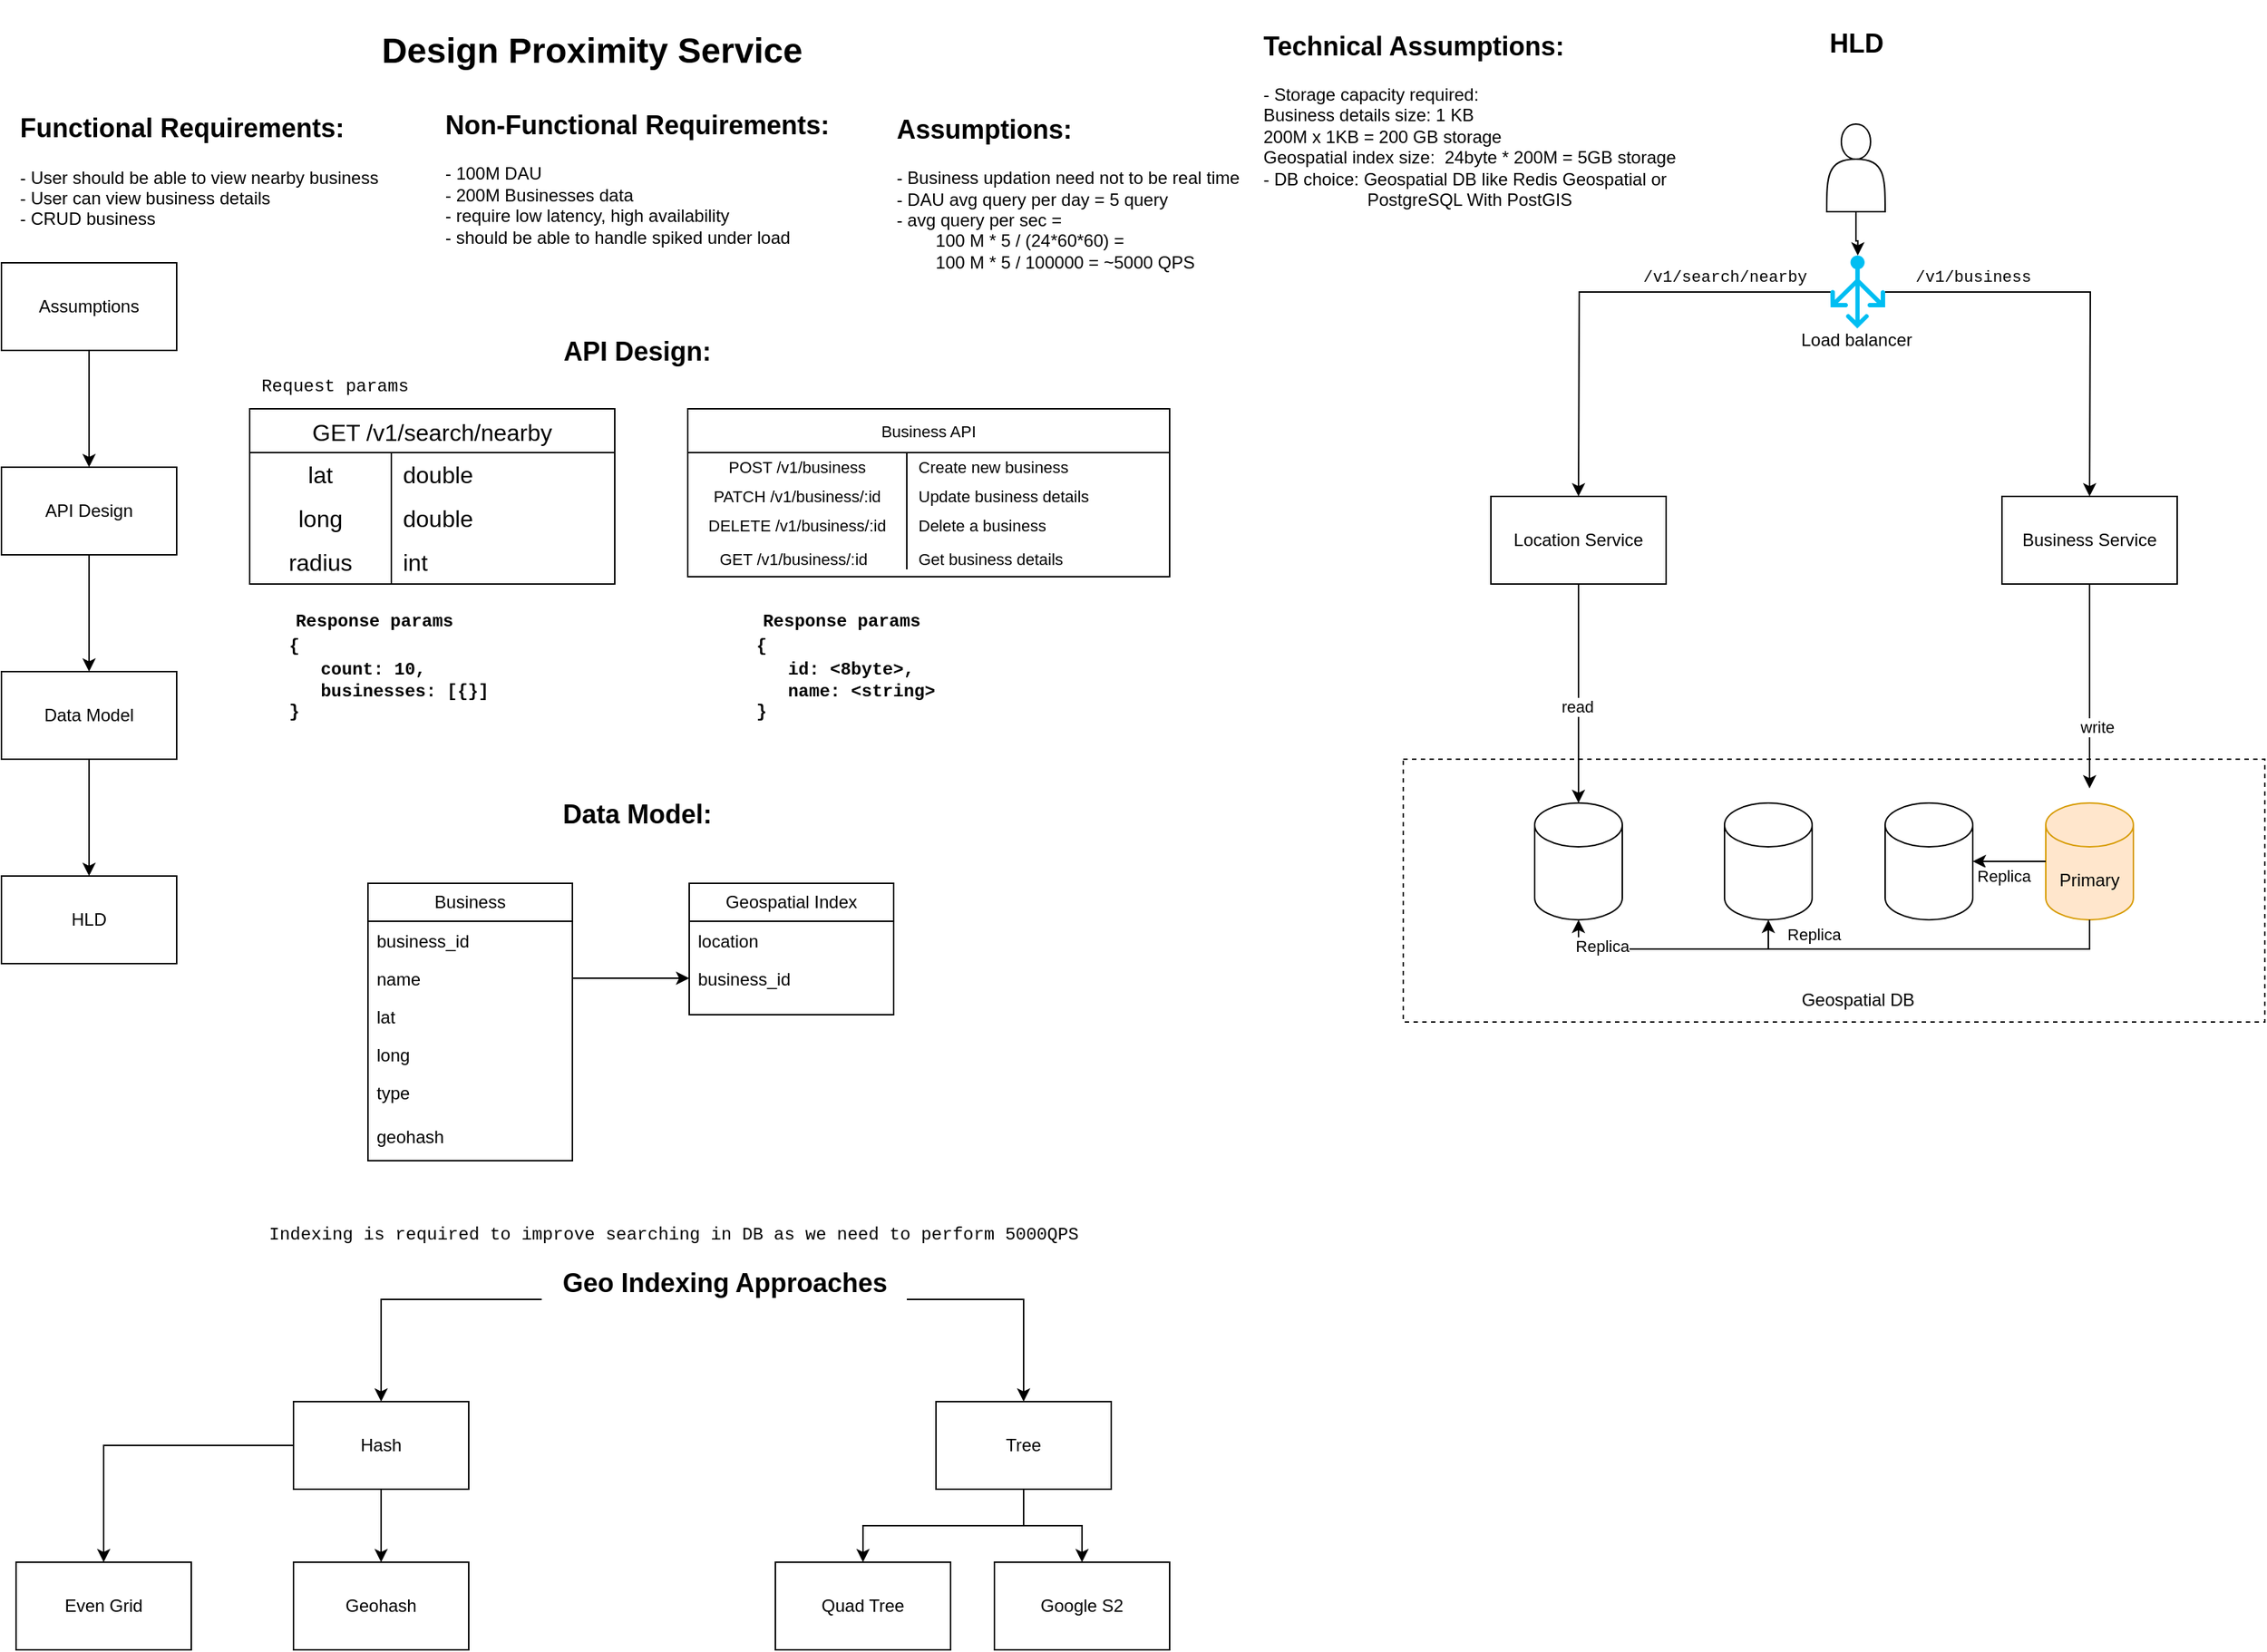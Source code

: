 <mxfile version="23.1.5" type="github">
  <diagram name="Page-1" id="MbEVAt4NnHHUbrUbkBMt">
    <mxGraphModel dx="1060" dy="582" grid="1" gridSize="10" guides="1" tooltips="1" connect="1" arrows="1" fold="1" page="1" pageScale="1" pageWidth="827" pageHeight="1169" math="0" shadow="0">
      <root>
        <mxCell id="0" />
        <mxCell id="1" parent="0" />
        <mxCell id="XMpGwNp4SiRAKkERTzAP-129" value="" style="rounded=0;whiteSpace=wrap;html=1;dashed=1;fillColor=none;" vertex="1" parent="1">
          <mxGeometry x="970" y="540" width="590" height="180" as="geometry" />
        </mxCell>
        <mxCell id="XMpGwNp4SiRAKkERTzAP-1" value="&lt;h1&gt;Design Proximity Service&lt;/h1&gt;" style="text;html=1;align=center;verticalAlign=middle;resizable=0;points=[];autosize=1;strokeColor=none;fillColor=none;" vertex="1" parent="1">
          <mxGeometry x="259" y="20" width="310" height="70" as="geometry" />
        </mxCell>
        <mxCell id="XMpGwNp4SiRAKkERTzAP-2" value="&lt;h2 style=&quot;text-align: left;&quot;&gt;&lt;span style=&quot;background-color: initial;&quot;&gt;Functional Requirements:&lt;/span&gt;&lt;/h2&gt;&lt;div style=&quot;text-align: left;&quot;&gt;&lt;span style=&quot;background-color: initial;&quot;&gt;- User should be able to view nearby business&lt;/span&gt;&lt;/div&gt;&lt;div style=&quot;text-align: left;&quot;&gt;&lt;span style=&quot;background-color: initial;&quot;&gt;- User can view business details&lt;/span&gt;&lt;/div&gt;&lt;div style=&quot;text-align: left;&quot;&gt;&lt;span style=&quot;background-color: initial;&quot;&gt;- CRUD business&lt;/span&gt;&lt;/div&gt;" style="text;html=1;align=center;verticalAlign=middle;resizable=0;points=[];autosize=1;strokeColor=none;fillColor=none;" vertex="1" parent="1">
          <mxGeometry x="10" y="75" width="270" height="110" as="geometry" />
        </mxCell>
        <mxCell id="XMpGwNp4SiRAKkERTzAP-3" value="&lt;h2 style=&quot;text-align: left;&quot;&gt;&lt;span style=&quot;background-color: initial;&quot;&gt;Non-Functional Requirements:&lt;/span&gt;&lt;/h2&gt;&lt;div style=&quot;text-align: left;&quot;&gt;&lt;span style=&quot;background-color: initial;&quot;&gt;- 100M DAU&lt;/span&gt;&lt;/div&gt;&lt;div style=&quot;text-align: left;&quot;&gt;&lt;span style=&quot;background-color: initial;&quot;&gt;- 200M Businesses data&lt;/span&gt;&lt;/div&gt;&lt;div style=&quot;text-align: left;&quot;&gt;&lt;span style=&quot;background-color: initial;&quot;&gt;- require low latency, high availability&lt;/span&gt;&lt;/div&gt;&lt;div style=&quot;text-align: left;&quot;&gt;&lt;span style=&quot;background-color: initial;&quot;&gt;- should be able to handle spiked under load&lt;/span&gt;&lt;/div&gt;" style="text;html=1;align=center;verticalAlign=middle;resizable=0;points=[];autosize=1;strokeColor=none;fillColor=none;" vertex="1" parent="1">
          <mxGeometry x="300" y="75" width="290" height="120" as="geometry" />
        </mxCell>
        <mxCell id="XMpGwNp4SiRAKkERTzAP-4" value="&lt;h2 style=&quot;text-align: left;&quot;&gt;&lt;span style=&quot;background-color: initial;&quot;&gt;Assumptions:&lt;/span&gt;&lt;/h2&gt;&lt;div style=&quot;text-align: left;&quot;&gt;&lt;span style=&quot;background-color: initial;&quot;&gt;- Business updation need not to be real time&lt;/span&gt;&lt;/div&gt;&lt;div style=&quot;text-align: left;&quot;&gt;&lt;span style=&quot;background-color: initial;&quot;&gt;- DAU avg query per day = 5 query&lt;/span&gt;&lt;/div&gt;&lt;div style=&quot;text-align: left;&quot;&gt;&lt;span style=&quot;background-color: initial;&quot;&gt;- avg query per sec =&amp;nbsp;&lt;/span&gt;&lt;/div&gt;&lt;div style=&quot;text-align: left;&quot;&gt;&lt;span style=&quot;background-color: initial;&quot;&gt;&lt;span style=&quot;white-space: pre;&quot;&gt;&#x9;&lt;/span&gt;100 M * 5 / (24*60*60) =&lt;br&gt;&lt;span style=&quot;white-space: pre;&quot;&gt;&#x9;&lt;/span&gt;100 M * 5 / 100000 = ~5000 QPS&lt;br&gt;&lt;/span&gt;&lt;/div&gt;" style="text;html=1;align=center;verticalAlign=middle;resizable=0;points=[];autosize=1;strokeColor=none;fillColor=none;" vertex="1" parent="1">
          <mxGeometry x="610" y="75" width="260" height="140" as="geometry" />
        </mxCell>
        <mxCell id="XMpGwNp4SiRAKkERTzAP-6" value="&lt;h2 style=&quot;text-align: left;&quot;&gt;Data Model:&lt;/h2&gt;&lt;div&gt;&lt;br&gt;&lt;/div&gt;" style="text;html=1;align=center;verticalAlign=middle;resizable=0;points=[];autosize=1;strokeColor=none;fillColor=none;" vertex="1" parent="1">
          <mxGeometry x="380" y="545" width="130" height="80" as="geometry" />
        </mxCell>
        <mxCell id="XMpGwNp4SiRAKkERTzAP-36" style="edgeStyle=orthogonalEdgeStyle;rounded=0;orthogonalLoop=1;jettySize=auto;html=1;" edge="1" parent="1" source="XMpGwNp4SiRAKkERTzAP-25">
          <mxGeometry relative="1" as="geometry">
            <mxPoint x="481" y="690" as="targetPoint" />
          </mxGeometry>
        </mxCell>
        <mxCell id="XMpGwNp4SiRAKkERTzAP-35" value="" style="group" vertex="1" connectable="0" parent="1">
          <mxGeometry x="481" y="625" width="140" height="110" as="geometry" />
        </mxCell>
        <mxCell id="XMpGwNp4SiRAKkERTzAP-29" value="Geospatial Index" style="swimlane;fontStyle=0;childLayout=stackLayout;horizontal=1;startSize=26;fillColor=none;horizontalStack=0;resizeParent=1;resizeParentMax=0;resizeLast=0;collapsible=1;marginBottom=0;whiteSpace=wrap;html=1;container=1;movable=1;resizable=1;rotatable=1;deletable=1;editable=1;locked=0;connectable=1;" vertex="1" parent="XMpGwNp4SiRAKkERTzAP-35">
          <mxGeometry width="140" height="90" as="geometry" />
        </mxCell>
        <mxCell id="XMpGwNp4SiRAKkERTzAP-32" value="business_id" style="text;strokeColor=none;fillColor=none;align=left;verticalAlign=top;spacingLeft=4;spacingRight=4;overflow=hidden;rotatable=0;points=[[0,0.5],[1,0.5]];portConstraint=eastwest;whiteSpace=wrap;html=1;" vertex="1" parent="XMpGwNp4SiRAKkERTzAP-35">
          <mxGeometry y="52" width="140" height="26" as="geometry" />
        </mxCell>
        <mxCell id="XMpGwNp4SiRAKkERTzAP-31" value="location" style="text;strokeColor=none;fillColor=none;align=left;verticalAlign=top;spacingLeft=4;spacingRight=4;overflow=hidden;rotatable=0;points=[[0,0.5],[1,0.5]];portConstraint=eastwest;whiteSpace=wrap;html=1;" vertex="1" parent="XMpGwNp4SiRAKkERTzAP-35">
          <mxGeometry y="26" width="140" height="26" as="geometry" />
        </mxCell>
        <mxCell id="XMpGwNp4SiRAKkERTzAP-37" value="" style="group;movable=1;resizable=1;rotatable=1;deletable=1;editable=1;locked=0;connectable=1;" vertex="1" connectable="0" parent="1">
          <mxGeometry x="261" y="625" width="140" height="190" as="geometry" />
        </mxCell>
        <mxCell id="XMpGwNp4SiRAKkERTzAP-23" value="Business" style="swimlane;fontStyle=0;childLayout=stackLayout;horizontal=1;startSize=26;fillColor=none;horizontalStack=0;resizeParent=1;resizeParentMax=0;resizeLast=0;collapsible=1;marginBottom=0;whiteSpace=wrap;html=1;container=0;movable=0;resizable=0;rotatable=0;deletable=0;editable=0;locked=1;connectable=0;" vertex="1" parent="XMpGwNp4SiRAKkERTzAP-37">
          <mxGeometry width="140" height="190" as="geometry" />
        </mxCell>
        <mxCell id="XMpGwNp4SiRAKkERTzAP-24" value="business_id" style="text;strokeColor=none;fillColor=none;align=left;verticalAlign=top;spacingLeft=4;spacingRight=4;overflow=hidden;rotatable=1;points=[[0,0.5],[1,0.5]];portConstraint=eastwest;whiteSpace=wrap;html=1;movable=1;resizable=1;deletable=1;editable=1;locked=0;connectable=1;" vertex="1" parent="XMpGwNp4SiRAKkERTzAP-37">
          <mxGeometry y="26" width="140" height="26" as="geometry" />
        </mxCell>
        <mxCell id="XMpGwNp4SiRAKkERTzAP-25" value="name" style="text;strokeColor=none;fillColor=none;align=left;verticalAlign=top;spacingLeft=4;spacingRight=4;overflow=hidden;rotatable=0;points=[[0,0.5],[1,0.5]];portConstraint=eastwest;whiteSpace=wrap;html=1;movable=0;resizable=0;deletable=0;editable=0;locked=1;connectable=0;" vertex="1" parent="XMpGwNp4SiRAKkERTzAP-37">
          <mxGeometry y="52" width="140" height="26" as="geometry" />
        </mxCell>
        <mxCell id="XMpGwNp4SiRAKkERTzAP-26" value="lat" style="text;strokeColor=none;fillColor=none;align=left;verticalAlign=top;spacingLeft=4;spacingRight=4;overflow=hidden;rotatable=0;points=[[0,0.5],[1,0.5]];portConstraint=eastwest;whiteSpace=wrap;html=1;movable=0;resizable=0;deletable=0;editable=0;locked=1;connectable=0;" vertex="1" parent="XMpGwNp4SiRAKkERTzAP-37">
          <mxGeometry y="78" width="140" height="26" as="geometry" />
        </mxCell>
        <mxCell id="XMpGwNp4SiRAKkERTzAP-27" value="long" style="text;strokeColor=none;fillColor=none;align=left;verticalAlign=top;spacingLeft=4;spacingRight=4;overflow=hidden;rotatable=0;points=[[0,0.5],[1,0.5]];portConstraint=eastwest;whiteSpace=wrap;html=1;movable=0;resizable=0;deletable=0;editable=0;locked=1;connectable=0;" vertex="1" parent="XMpGwNp4SiRAKkERTzAP-37">
          <mxGeometry y="104" width="140" height="26" as="geometry" />
        </mxCell>
        <mxCell id="XMpGwNp4SiRAKkERTzAP-28" value="type" style="text;strokeColor=none;fillColor=none;align=left;verticalAlign=top;spacingLeft=4;spacingRight=4;overflow=hidden;rotatable=0;points=[[0,0.5],[1,0.5]];portConstraint=eastwest;whiteSpace=wrap;html=1;movable=0;resizable=0;deletable=0;editable=0;locked=1;connectable=0;" vertex="1" parent="XMpGwNp4SiRAKkERTzAP-37">
          <mxGeometry y="130" width="140" height="26" as="geometry" />
        </mxCell>
        <mxCell id="XMpGwNp4SiRAKkERTzAP-34" value="geohash" style="text;strokeColor=none;fillColor=none;align=left;verticalAlign=top;spacingLeft=4;spacingRight=4;overflow=hidden;rotatable=0;points=[[0,0.5],[1,0.5]];portConstraint=eastwest;whiteSpace=wrap;html=1;movable=0;resizable=0;deletable=0;editable=0;locked=1;connectable=0;" vertex="1" parent="XMpGwNp4SiRAKkERTzAP-37">
          <mxGeometry y="160" width="140" height="26" as="geometry" />
        </mxCell>
        <mxCell id="XMpGwNp4SiRAKkERTzAP-40" value="&lt;h2 style=&quot;text-align: left;&quot;&gt;&lt;span style=&quot;background-color: initial;&quot;&gt;Technical Assumptions:&lt;/span&gt;&lt;/h2&gt;&lt;div style=&quot;text-align: left;&quot;&gt;&lt;span style=&quot;background-color: initial;&quot;&gt;- Storage capacity required:&amp;nbsp;&lt;br&gt;Business details size: 1 KB&lt;/span&gt;&lt;/div&gt;&lt;div style=&quot;text-align: left;&quot;&gt;&lt;span style=&quot;background-color: initial;&quot;&gt;200M x 1KB = 200 GB storage&lt;br&gt;Geospatial index size:&amp;nbsp; 24byte * 200M = 5GB storage&lt;br&gt;- DB choice: Geospatial DB like Redis Geospatial or&amp;nbsp;&lt;/span&gt;&lt;/div&gt;PostgreSQL With PostGIS" style="text;html=1;align=center;verticalAlign=middle;resizable=1;points=[];autosize=1;strokeColor=none;fillColor=none;movable=1;rotatable=1;deletable=1;editable=1;locked=0;connectable=1;" vertex="1" parent="1">
          <mxGeometry x="860" y="20" width="310" height="150" as="geometry" />
        </mxCell>
        <mxCell id="XMpGwNp4SiRAKkERTzAP-41" value="&lt;h2 style=&quot;text-align: left;&quot;&gt;&lt;span style=&quot;background-color: initial;&quot;&gt;API Design:&lt;/span&gt;&lt;/h2&gt;&lt;div style=&quot;text-align: left;&quot;&gt;&lt;br&gt;&lt;/div&gt;" style="text;html=1;align=center;verticalAlign=middle;resizable=0;points=[];autosize=1;strokeColor=none;fillColor=none;" vertex="1" parent="1">
          <mxGeometry x="385" y="228" width="120" height="80" as="geometry" />
        </mxCell>
        <mxCell id="XMpGwNp4SiRAKkERTzAP-55" value="GET /v1/search/nearby" style="shape=table;startSize=30;container=1;collapsible=0;childLayout=tableLayout;fixedRows=1;rowLines=0;fontStyle=0;strokeColor=default;fontSize=16;" vertex="1" parent="1">
          <mxGeometry x="180" y="300" width="250" height="120" as="geometry" />
        </mxCell>
        <mxCell id="XMpGwNp4SiRAKkERTzAP-56" value="" style="shape=tableRow;horizontal=0;startSize=0;swimlaneHead=0;swimlaneBody=0;top=0;left=0;bottom=0;right=0;collapsible=0;dropTarget=0;fillColor=none;points=[[0,0.5],[1,0.5]];portConstraint=eastwest;strokeColor=inherit;fontSize=16;" vertex="1" parent="XMpGwNp4SiRAKkERTzAP-55">
          <mxGeometry y="30" width="250" height="30" as="geometry" />
        </mxCell>
        <mxCell id="XMpGwNp4SiRAKkERTzAP-57" value="lat" style="shape=partialRectangle;html=1;whiteSpace=wrap;connectable=0;fillColor=none;top=0;left=0;bottom=0;right=0;overflow=hidden;pointerEvents=1;strokeColor=inherit;fontSize=16;" vertex="1" parent="XMpGwNp4SiRAKkERTzAP-56">
          <mxGeometry width="97" height="30" as="geometry">
            <mxRectangle width="97" height="30" as="alternateBounds" />
          </mxGeometry>
        </mxCell>
        <mxCell id="XMpGwNp4SiRAKkERTzAP-58" value="double" style="shape=partialRectangle;html=1;whiteSpace=wrap;connectable=0;fillColor=none;top=0;left=0;bottom=0;right=0;align=left;spacingLeft=6;overflow=hidden;strokeColor=inherit;fontSize=16;" vertex="1" parent="XMpGwNp4SiRAKkERTzAP-56">
          <mxGeometry x="97" width="153" height="30" as="geometry">
            <mxRectangle width="153" height="30" as="alternateBounds" />
          </mxGeometry>
        </mxCell>
        <mxCell id="XMpGwNp4SiRAKkERTzAP-59" value="" style="shape=tableRow;horizontal=0;startSize=0;swimlaneHead=0;swimlaneBody=0;top=0;left=0;bottom=0;right=0;collapsible=0;dropTarget=0;fillColor=none;points=[[0,0.5],[1,0.5]];portConstraint=eastwest;strokeColor=inherit;fontSize=16;" vertex="1" parent="XMpGwNp4SiRAKkERTzAP-55">
          <mxGeometry y="60" width="250" height="30" as="geometry" />
        </mxCell>
        <mxCell id="XMpGwNp4SiRAKkERTzAP-60" value="long" style="shape=partialRectangle;html=1;whiteSpace=wrap;connectable=0;fillColor=none;top=0;left=0;bottom=0;right=0;overflow=hidden;strokeColor=inherit;fontSize=16;" vertex="1" parent="XMpGwNp4SiRAKkERTzAP-59">
          <mxGeometry width="97" height="30" as="geometry">
            <mxRectangle width="97" height="30" as="alternateBounds" />
          </mxGeometry>
        </mxCell>
        <mxCell id="XMpGwNp4SiRAKkERTzAP-61" value="double" style="shape=partialRectangle;html=1;whiteSpace=wrap;connectable=0;fillColor=none;top=0;left=0;bottom=0;right=0;align=left;spacingLeft=6;overflow=hidden;strokeColor=inherit;fontSize=16;" vertex="1" parent="XMpGwNp4SiRAKkERTzAP-59">
          <mxGeometry x="97" width="153" height="30" as="geometry">
            <mxRectangle width="153" height="30" as="alternateBounds" />
          </mxGeometry>
        </mxCell>
        <mxCell id="XMpGwNp4SiRAKkERTzAP-62" value="" style="shape=tableRow;horizontal=0;startSize=0;swimlaneHead=0;swimlaneBody=0;top=0;left=0;bottom=0;right=0;collapsible=0;dropTarget=0;fillColor=none;points=[[0,0.5],[1,0.5]];portConstraint=eastwest;strokeColor=inherit;fontSize=16;" vertex="1" parent="XMpGwNp4SiRAKkERTzAP-55">
          <mxGeometry y="90" width="250" height="30" as="geometry" />
        </mxCell>
        <mxCell id="XMpGwNp4SiRAKkERTzAP-63" value="radius" style="shape=partialRectangle;html=1;whiteSpace=wrap;connectable=0;fillColor=none;top=0;left=0;bottom=0;right=0;overflow=hidden;strokeColor=inherit;fontSize=16;" vertex="1" parent="XMpGwNp4SiRAKkERTzAP-62">
          <mxGeometry width="97" height="30" as="geometry">
            <mxRectangle width="97" height="30" as="alternateBounds" />
          </mxGeometry>
        </mxCell>
        <mxCell id="XMpGwNp4SiRAKkERTzAP-64" value="int" style="shape=partialRectangle;html=1;whiteSpace=wrap;connectable=0;fillColor=none;top=0;left=0;bottom=0;right=0;align=left;spacingLeft=6;overflow=hidden;strokeColor=inherit;fontSize=16;" vertex="1" parent="XMpGwNp4SiRAKkERTzAP-62">
          <mxGeometry x="97" width="153" height="30" as="geometry">
            <mxRectangle width="153" height="30" as="alternateBounds" />
          </mxGeometry>
        </mxCell>
        <mxCell id="XMpGwNp4SiRAKkERTzAP-85" value="&lt;div style=&quot;&quot;&gt;&lt;span style=&quot;font-family: &amp;quot;Courier New&amp;quot;; background-color: initial;&quot;&gt;&lt;b&gt;{&amp;nbsp;&lt;/b&gt;&lt;/span&gt;&lt;/div&gt;&lt;div style=&quot;&quot;&gt;&lt;span style=&quot;font-family: &amp;quot;Courier New&amp;quot;; background-color: initial;&quot;&gt;&lt;b&gt;&amp;nbsp; &amp;nbsp;count: 10,&lt;/b&gt;&lt;/span&gt;&lt;/div&gt;&lt;div style=&quot;&quot;&gt;&lt;span style=&quot;background-color: initial; font-family: &amp;quot;Courier New&amp;quot;;&quot;&gt;&lt;b&gt;&amp;nbsp; &amp;nbsp;businesses: [{}]&lt;/b&gt;&lt;/span&gt;&lt;/div&gt;&lt;font face=&quot;Courier New&quot;&gt;&lt;div style=&quot;&quot;&gt;&lt;span style=&quot;background-color: initial;&quot;&gt;&lt;b&gt;}&lt;/b&gt;&lt;/span&gt;&lt;/div&gt;&lt;/font&gt;" style="text;html=1;align=left;verticalAlign=middle;resizable=0;points=[];autosize=1;strokeColor=none;fillColor=none;" vertex="1" parent="1">
          <mxGeometry x="205" y="450" width="160" height="70" as="geometry" />
        </mxCell>
        <mxCell id="XMpGwNp4SiRAKkERTzAP-86" value="Request params" style="text;html=1;align=center;verticalAlign=middle;resizable=0;points=[];autosize=1;strokeColor=none;fillColor=none;fontFamily=Courier New;" vertex="1" parent="1">
          <mxGeometry x="178" y="270" width="120" height="30" as="geometry" />
        </mxCell>
        <mxCell id="XMpGwNp4SiRAKkERTzAP-87" value="&lt;font face=&quot;Courier New&quot;&gt;&lt;b&gt;Response params&lt;/b&gt;&lt;/font&gt;" style="text;html=1;align=center;verticalAlign=middle;resizable=0;points=[];autosize=1;strokeColor=none;fillColor=none;" vertex="1" parent="1">
          <mxGeometry x="200" y="430" width="130" height="30" as="geometry" />
        </mxCell>
        <mxCell id="XMpGwNp4SiRAKkERTzAP-88" value="&lt;div style=&quot;&quot;&gt;&lt;span style=&quot;font-family: &amp;quot;Courier New&amp;quot;; background-color: initial;&quot;&gt;&lt;b&gt;{&amp;nbsp;&lt;/b&gt;&lt;/span&gt;&lt;/div&gt;&lt;div style=&quot;&quot;&gt;&lt;span style=&quot;font-family: &amp;quot;Courier New&amp;quot;; background-color: initial;&quot;&gt;&lt;b&gt;&amp;nbsp; &amp;nbsp;id: &amp;lt;8byte&amp;gt;,&lt;br&gt;&amp;nbsp; &amp;nbsp;name: &amp;lt;string&amp;gt;&lt;/b&gt;&lt;/span&gt;&lt;/div&gt;&lt;font face=&quot;Courier New&quot;&gt;&lt;div style=&quot;&quot;&gt;&lt;span style=&quot;background-color: initial;&quot;&gt;&lt;b&gt;}&lt;/b&gt;&lt;/span&gt;&lt;/div&gt;&lt;/font&gt;" style="text;html=1;align=left;verticalAlign=middle;resizable=0;points=[];autosize=1;strokeColor=none;fillColor=none;" vertex="1" parent="1">
          <mxGeometry x="525" y="450" width="150" height="70" as="geometry" />
        </mxCell>
        <mxCell id="XMpGwNp4SiRAKkERTzAP-89" value="&lt;font face=&quot;Courier New&quot;&gt;&lt;b&gt;Response params&lt;/b&gt;&lt;/font&gt;" style="text;html=1;align=center;verticalAlign=middle;resizable=0;points=[];autosize=1;strokeColor=none;fillColor=none;" vertex="1" parent="1">
          <mxGeometry x="520" y="430" width="130" height="30" as="geometry" />
        </mxCell>
        <mxCell id="XMpGwNp4SiRAKkERTzAP-90" value="" style="shape=tableRow;horizontal=0;startSize=0;swimlaneHead=0;swimlaneBody=0;top=0;left=0;bottom=0;right=0;collapsible=0;dropTarget=0;fillColor=none;points=[[0,0.5],[1,0.5]];portConstraint=eastwest;strokeColor=inherit;fontSize=11;" vertex="1" parent="1">
          <mxGeometry x="480" y="390" width="330" height="20" as="geometry" />
        </mxCell>
        <mxCell id="XMpGwNp4SiRAKkERTzAP-95" value="" style="group" vertex="1" connectable="0" parent="1">
          <mxGeometry x="480" y="300" width="330" height="115" as="geometry" />
        </mxCell>
        <mxCell id="XMpGwNp4SiRAKkERTzAP-75" value="Business API" style="shape=table;startSize=30;container=1;collapsible=0;childLayout=tableLayout;fixedRows=1;rowLines=0;fontStyle=0;strokeColor=default;fontSize=11;movable=1;resizable=1;rotatable=1;deletable=1;editable=1;locked=0;connectable=1;strokeWidth=1;swimlaneLine=1;columnLines=1;" vertex="1" parent="XMpGwNp4SiRAKkERTzAP-95">
          <mxGeometry width="330" height="115" as="geometry" />
        </mxCell>
        <mxCell id="XMpGwNp4SiRAKkERTzAP-76" value="" style="shape=tableRow;horizontal=0;startSize=0;swimlaneHead=0;swimlaneBody=0;top=0;left=0;bottom=0;right=0;collapsible=0;dropTarget=0;fillColor=none;points=[[0,0.5],[1,0.5]];portConstraint=eastwest;strokeColor=inherit;fontSize=11;" vertex="1" parent="XMpGwNp4SiRAKkERTzAP-75">
          <mxGeometry y="30" width="330" height="20" as="geometry" />
        </mxCell>
        <mxCell id="XMpGwNp4SiRAKkERTzAP-77" value="POST /v1/business" style="shape=partialRectangle;html=1;whiteSpace=wrap;connectable=0;fillColor=none;top=0;left=0;bottom=0;right=0;overflow=hidden;pointerEvents=1;strokeColor=inherit;fontSize=11;align=center;" vertex="1" parent="XMpGwNp4SiRAKkERTzAP-76">
          <mxGeometry width="150" height="20" as="geometry">
            <mxRectangle width="150" height="20" as="alternateBounds" />
          </mxGeometry>
        </mxCell>
        <mxCell id="XMpGwNp4SiRAKkERTzAP-78" value="Create new business" style="shape=partialRectangle;html=1;whiteSpace=wrap;connectable=0;fillColor=none;top=0;left=0;bottom=0;right=0;align=left;spacingLeft=6;overflow=hidden;strokeColor=inherit;fontSize=11;" vertex="1" parent="XMpGwNp4SiRAKkERTzAP-76">
          <mxGeometry x="150" width="180" height="20" as="geometry">
            <mxRectangle width="180" height="20" as="alternateBounds" />
          </mxGeometry>
        </mxCell>
        <mxCell id="XMpGwNp4SiRAKkERTzAP-79" value="" style="shape=tableRow;horizontal=0;startSize=0;swimlaneHead=0;swimlaneBody=0;top=0;left=0;bottom=0;right=0;collapsible=0;dropTarget=0;fillColor=none;points=[[0,0.5],[1,0.5]];portConstraint=eastwest;strokeColor=inherit;fontSize=11;" vertex="1" parent="XMpGwNp4SiRAKkERTzAP-75">
          <mxGeometry y="50" width="330" height="20" as="geometry" />
        </mxCell>
        <mxCell id="XMpGwNp4SiRAKkERTzAP-80" value="PATCH /v1/business/:id" style="shape=partialRectangle;html=1;whiteSpace=wrap;connectable=0;fillColor=none;top=0;left=0;bottom=0;right=0;overflow=hidden;strokeColor=inherit;fontSize=11;align=center;" vertex="1" parent="XMpGwNp4SiRAKkERTzAP-79">
          <mxGeometry width="150" height="20" as="geometry">
            <mxRectangle width="150" height="20" as="alternateBounds" />
          </mxGeometry>
        </mxCell>
        <mxCell id="XMpGwNp4SiRAKkERTzAP-81" value="Update business details" style="shape=partialRectangle;html=1;whiteSpace=wrap;connectable=0;fillColor=none;top=0;left=0;bottom=0;right=0;align=left;spacingLeft=6;overflow=hidden;strokeColor=inherit;fontSize=11;" vertex="1" parent="XMpGwNp4SiRAKkERTzAP-79">
          <mxGeometry x="150" width="180" height="20" as="geometry">
            <mxRectangle width="180" height="20" as="alternateBounds" />
          </mxGeometry>
        </mxCell>
        <mxCell id="XMpGwNp4SiRAKkERTzAP-82" value="" style="shape=tableRow;horizontal=0;startSize=0;swimlaneHead=0;swimlaneBody=0;top=0;left=0;bottom=0;right=0;collapsible=0;dropTarget=0;fillColor=none;points=[[0,0.5],[1,0.5]];portConstraint=eastwest;strokeColor=inherit;fontSize=11;" vertex="1" parent="XMpGwNp4SiRAKkERTzAP-75">
          <mxGeometry y="70" width="330" height="20" as="geometry" />
        </mxCell>
        <mxCell id="XMpGwNp4SiRAKkERTzAP-83" value="DELETE /v1/business/:id" style="shape=partialRectangle;html=1;whiteSpace=wrap;connectable=0;fillColor=none;top=0;left=0;bottom=0;right=0;overflow=hidden;strokeColor=inherit;fontSize=11;align=center;" vertex="1" parent="XMpGwNp4SiRAKkERTzAP-82">
          <mxGeometry width="150" height="20" as="geometry">
            <mxRectangle width="150" height="20" as="alternateBounds" />
          </mxGeometry>
        </mxCell>
        <mxCell id="XMpGwNp4SiRAKkERTzAP-84" value="Delete a business" style="shape=partialRectangle;html=1;whiteSpace=wrap;connectable=0;fillColor=none;top=0;left=0;bottom=0;right=0;align=left;spacingLeft=6;overflow=hidden;strokeColor=inherit;fontSize=11;" vertex="1" parent="XMpGwNp4SiRAKkERTzAP-82">
          <mxGeometry x="150" width="180" height="20" as="geometry">
            <mxRectangle width="180" height="20" as="alternateBounds" />
          </mxGeometry>
        </mxCell>
        <mxCell id="XMpGwNp4SiRAKkERTzAP-93" value="GET /v1/business/:id" style="shape=partialRectangle;html=1;whiteSpace=wrap;connectable=0;fillColor=none;top=0;left=0;bottom=0;right=0;overflow=hidden;strokeColor=inherit;fontSize=11;align=center;" vertex="1" parent="XMpGwNp4SiRAKkERTzAP-95">
          <mxGeometry y="93" width="145" height="20" as="geometry">
            <mxRectangle width="145" height="20" as="alternateBounds" />
          </mxGeometry>
        </mxCell>
        <mxCell id="XMpGwNp4SiRAKkERTzAP-92" value="Get business details" style="shape=partialRectangle;html=1;whiteSpace=wrap;connectable=0;top=0;left=0;bottom=0;right=0;align=left;spacingLeft=6;overflow=hidden;fontSize=11;labelBorderColor=none;labelBackgroundColor=none;perimeterSpacing=0;fillColor=none;gradientColor=none;strokeColor=none;" vertex="1" parent="XMpGwNp4SiRAKkERTzAP-95">
          <mxGeometry x="150" y="93" width="180" height="20" as="geometry">
            <mxRectangle width="185" height="20" as="alternateBounds" />
          </mxGeometry>
        </mxCell>
        <mxCell id="XMpGwNp4SiRAKkERTzAP-96" value="" style="endArrow=none;html=1;rounded=0;" edge="1" parent="XMpGwNp4SiRAKkERTzAP-95">
          <mxGeometry width="50" height="50" relative="1" as="geometry">
            <mxPoint x="150" y="110" as="sourcePoint" />
            <mxPoint x="150" y="80" as="targetPoint" />
          </mxGeometry>
        </mxCell>
        <mxCell id="XMpGwNp4SiRAKkERTzAP-99" value="" style="edgeStyle=orthogonalEdgeStyle;rounded=0;orthogonalLoop=1;jettySize=auto;html=1;" edge="1" parent="1" source="XMpGwNp4SiRAKkERTzAP-97" target="XMpGwNp4SiRAKkERTzAP-98">
          <mxGeometry relative="1" as="geometry" />
        </mxCell>
        <mxCell id="XMpGwNp4SiRAKkERTzAP-97" value="Assumptions" style="rounded=0;whiteSpace=wrap;html=1;" vertex="1" parent="1">
          <mxGeometry x="10" y="200" width="120" height="60" as="geometry" />
        </mxCell>
        <mxCell id="XMpGwNp4SiRAKkERTzAP-101" value="" style="edgeStyle=orthogonalEdgeStyle;rounded=0;orthogonalLoop=1;jettySize=auto;html=1;" edge="1" parent="1" source="XMpGwNp4SiRAKkERTzAP-98" target="XMpGwNp4SiRAKkERTzAP-100">
          <mxGeometry relative="1" as="geometry" />
        </mxCell>
        <mxCell id="XMpGwNp4SiRAKkERTzAP-98" value="API Design" style="rounded=0;whiteSpace=wrap;html=1;" vertex="1" parent="1">
          <mxGeometry x="10" y="340" width="120" height="60" as="geometry" />
        </mxCell>
        <mxCell id="XMpGwNp4SiRAKkERTzAP-103" value="" style="edgeStyle=orthogonalEdgeStyle;rounded=0;orthogonalLoop=1;jettySize=auto;html=1;" edge="1" parent="1" source="XMpGwNp4SiRAKkERTzAP-100" target="XMpGwNp4SiRAKkERTzAP-102">
          <mxGeometry relative="1" as="geometry" />
        </mxCell>
        <mxCell id="XMpGwNp4SiRAKkERTzAP-100" value="Data Model" style="rounded=0;whiteSpace=wrap;html=1;" vertex="1" parent="1">
          <mxGeometry x="10" y="480" width="120" height="60" as="geometry" />
        </mxCell>
        <mxCell id="XMpGwNp4SiRAKkERTzAP-102" value="HLD" style="rounded=0;whiteSpace=wrap;html=1;" vertex="1" parent="1">
          <mxGeometry x="10" y="620" width="120" height="60" as="geometry" />
        </mxCell>
        <mxCell id="XMpGwNp4SiRAKkERTzAP-104" value="&lt;h2 style=&quot;text-align: left;&quot;&gt;HLD&lt;/h2&gt;" style="text;html=1;align=center;verticalAlign=middle;resizable=0;points=[];autosize=1;strokeColor=none;fillColor=none;" vertex="1" parent="1">
          <mxGeometry x="1250" y="20" width="60" height="60" as="geometry" />
        </mxCell>
        <mxCell id="XMpGwNp4SiRAKkERTzAP-105" value="" style="shape=actor;whiteSpace=wrap;html=1;" vertex="1" parent="1">
          <mxGeometry x="1260" y="105" width="40" height="60" as="geometry" />
        </mxCell>
        <mxCell id="XMpGwNp4SiRAKkERTzAP-109" style="edgeStyle=orthogonalEdgeStyle;rounded=0;orthogonalLoop=1;jettySize=auto;html=1;" edge="1" parent="1" source="XMpGwNp4SiRAKkERTzAP-107">
          <mxGeometry relative="1" as="geometry">
            <mxPoint x="1090" y="360" as="targetPoint" />
          </mxGeometry>
        </mxCell>
        <mxCell id="XMpGwNp4SiRAKkERTzAP-131" value="&lt;font face=&quot;Courier New&quot;&gt;/v1/search/nearby&lt;/font&gt;" style="edgeLabel;html=1;align=center;verticalAlign=middle;resizable=0;points=[];" vertex="1" connectable="0" parent="XMpGwNp4SiRAKkERTzAP-109">
          <mxGeometry x="-0.386" relative="1" as="geometry">
            <mxPoint x="23" y="-10" as="offset" />
          </mxGeometry>
        </mxCell>
        <mxCell id="XMpGwNp4SiRAKkERTzAP-112" style="edgeStyle=orthogonalEdgeStyle;rounded=0;orthogonalLoop=1;jettySize=auto;html=1;" edge="1" parent="1" source="XMpGwNp4SiRAKkERTzAP-107">
          <mxGeometry relative="1" as="geometry">
            <mxPoint x="1440" y="360" as="targetPoint" />
          </mxGeometry>
        </mxCell>
        <mxCell id="XMpGwNp4SiRAKkERTzAP-130" value="/v1/business" style="edgeLabel;html=1;align=center;verticalAlign=middle;resizable=0;points=[];fontFamily=Courier New;" vertex="1" connectable="0" parent="XMpGwNp4SiRAKkERTzAP-112">
          <mxGeometry x="-0.623" y="-1" relative="1" as="geometry">
            <mxPoint x="7" y="-11" as="offset" />
          </mxGeometry>
        </mxCell>
        <mxCell id="XMpGwNp4SiRAKkERTzAP-107" value="" style="verticalLabelPosition=bottom;html=1;verticalAlign=top;align=center;strokeColor=none;fillColor=#00BEF2;shape=mxgraph.azure.load_balancer_generic;pointerEvents=1;" vertex="1" parent="1">
          <mxGeometry x="1262.5" y="195" width="37.5" height="50" as="geometry" />
        </mxCell>
        <mxCell id="XMpGwNp4SiRAKkERTzAP-108" style="edgeStyle=orthogonalEdgeStyle;rounded=0;orthogonalLoop=1;jettySize=auto;html=1;entryX=0.5;entryY=0;entryDx=0;entryDy=0;entryPerimeter=0;" edge="1" parent="1" source="XMpGwNp4SiRAKkERTzAP-105" target="XMpGwNp4SiRAKkERTzAP-107">
          <mxGeometry relative="1" as="geometry" />
        </mxCell>
        <mxCell id="XMpGwNp4SiRAKkERTzAP-111" value="Location Service" style="rounded=0;whiteSpace=wrap;html=1;" vertex="1" parent="1">
          <mxGeometry x="1030" y="360" width="120" height="60" as="geometry" />
        </mxCell>
        <mxCell id="XMpGwNp4SiRAKkERTzAP-115" style="edgeStyle=orthogonalEdgeStyle;rounded=0;orthogonalLoop=1;jettySize=auto;html=1;" edge="1" parent="1" source="XMpGwNp4SiRAKkERTzAP-113">
          <mxGeometry relative="1" as="geometry">
            <mxPoint x="1440" y="560" as="targetPoint" />
          </mxGeometry>
        </mxCell>
        <mxCell id="XMpGwNp4SiRAKkERTzAP-116" value="write" style="edgeLabel;html=1;align=center;verticalAlign=middle;resizable=0;points=[];" vertex="1" connectable="0" parent="XMpGwNp4SiRAKkERTzAP-115">
          <mxGeometry x="0.388" y="4" relative="1" as="geometry">
            <mxPoint y="1" as="offset" />
          </mxGeometry>
        </mxCell>
        <mxCell id="XMpGwNp4SiRAKkERTzAP-113" value="Business Service" style="rounded=0;whiteSpace=wrap;html=1;" vertex="1" parent="1">
          <mxGeometry x="1380" y="360" width="120" height="60" as="geometry" />
        </mxCell>
        <mxCell id="XMpGwNp4SiRAKkERTzAP-114" value="Primary" style="shape=cylinder3;whiteSpace=wrap;html=1;boundedLbl=1;backgroundOutline=1;size=15;fillColor=#ffe6cc;strokeColor=#d79b00;align=center;" vertex="1" parent="1">
          <mxGeometry x="1410" y="570" width="60" height="80" as="geometry" />
        </mxCell>
        <mxCell id="XMpGwNp4SiRAKkERTzAP-117" value="" style="shape=cylinder3;whiteSpace=wrap;html=1;boundedLbl=1;backgroundOutline=1;size=15;align=center;" vertex="1" parent="1">
          <mxGeometry x="1300" y="570" width="60" height="80" as="geometry" />
        </mxCell>
        <mxCell id="XMpGwNp4SiRAKkERTzAP-118" value="" style="shape=cylinder3;whiteSpace=wrap;html=1;boundedLbl=1;backgroundOutline=1;size=15;align=center;" vertex="1" parent="1">
          <mxGeometry x="1190" y="570" width="60" height="80" as="geometry" />
        </mxCell>
        <mxCell id="XMpGwNp4SiRAKkERTzAP-119" value="" style="shape=cylinder3;whiteSpace=wrap;html=1;boundedLbl=1;backgroundOutline=1;size=15;align=center;" vertex="1" parent="1">
          <mxGeometry x="1060" y="570" width="60" height="80" as="geometry" />
        </mxCell>
        <mxCell id="XMpGwNp4SiRAKkERTzAP-121" style="edgeStyle=orthogonalEdgeStyle;rounded=0;orthogonalLoop=1;jettySize=auto;html=1;entryX=0.5;entryY=0;entryDx=0;entryDy=0;entryPerimeter=0;" edge="1" parent="1" source="XMpGwNp4SiRAKkERTzAP-111" target="XMpGwNp4SiRAKkERTzAP-119">
          <mxGeometry relative="1" as="geometry" />
        </mxCell>
        <mxCell id="XMpGwNp4SiRAKkERTzAP-134" value="read" style="edgeLabel;html=1;align=center;verticalAlign=middle;resizable=0;points=[];" vertex="1" connectable="0" parent="XMpGwNp4SiRAKkERTzAP-121">
          <mxGeometry x="0.12" y="-1" relative="1" as="geometry">
            <mxPoint as="offset" />
          </mxGeometry>
        </mxCell>
        <mxCell id="XMpGwNp4SiRAKkERTzAP-123" style="edgeStyle=orthogonalEdgeStyle;rounded=0;orthogonalLoop=1;jettySize=auto;html=1;entryX=1;entryY=0.5;entryDx=0;entryDy=0;entryPerimeter=0;" edge="1" parent="1" source="XMpGwNp4SiRAKkERTzAP-114" target="XMpGwNp4SiRAKkERTzAP-117">
          <mxGeometry relative="1" as="geometry" />
        </mxCell>
        <mxCell id="XMpGwNp4SiRAKkERTzAP-124" value="Replica" style="edgeLabel;html=1;align=center;verticalAlign=middle;resizable=0;points=[];" vertex="1" connectable="0" parent="XMpGwNp4SiRAKkERTzAP-123">
          <mxGeometry x="0.067" y="2" relative="1" as="geometry">
            <mxPoint x="-3" y="8" as="offset" />
          </mxGeometry>
        </mxCell>
        <mxCell id="XMpGwNp4SiRAKkERTzAP-125" style="edgeStyle=orthogonalEdgeStyle;rounded=0;orthogonalLoop=1;jettySize=auto;html=1;entryX=0.5;entryY=1;entryDx=0;entryDy=0;entryPerimeter=0;" edge="1" parent="1" source="XMpGwNp4SiRAKkERTzAP-114" target="XMpGwNp4SiRAKkERTzAP-118">
          <mxGeometry relative="1" as="geometry">
            <mxPoint x="1210" y="670" as="targetPoint" />
            <Array as="points">
              <mxPoint x="1440" y="670" />
              <mxPoint x="1220" y="670" />
            </Array>
          </mxGeometry>
        </mxCell>
        <mxCell id="XMpGwNp4SiRAKkERTzAP-126" value="Replica" style="edgeLabel;html=1;align=center;verticalAlign=middle;resizable=0;points=[];" vertex="1" connectable="0" parent="XMpGwNp4SiRAKkERTzAP-125">
          <mxGeometry x="0.043" y="-1" relative="1" as="geometry">
            <mxPoint x="-74" y="-9" as="offset" />
          </mxGeometry>
        </mxCell>
        <mxCell id="XMpGwNp4SiRAKkERTzAP-127" style="edgeStyle=orthogonalEdgeStyle;rounded=0;orthogonalLoop=1;jettySize=auto;html=1;entryX=0.5;entryY=1;entryDx=0;entryDy=0;entryPerimeter=0;" edge="1" parent="1" source="XMpGwNp4SiRAKkERTzAP-114" target="XMpGwNp4SiRAKkERTzAP-119">
          <mxGeometry relative="1" as="geometry">
            <Array as="points">
              <mxPoint x="1440" y="670" />
              <mxPoint x="1090" y="670" />
            </Array>
          </mxGeometry>
        </mxCell>
        <mxCell id="XMpGwNp4SiRAKkERTzAP-128" value="Replica" style="edgeLabel;html=1;align=center;verticalAlign=middle;resizable=0;points=[];" vertex="1" connectable="0" parent="XMpGwNp4SiRAKkERTzAP-127">
          <mxGeometry x="0.819" y="-2" relative="1" as="geometry">
            <mxPoint as="offset" />
          </mxGeometry>
        </mxCell>
        <mxCell id="XMpGwNp4SiRAKkERTzAP-132" value="Load balancer" style="text;html=1;align=center;verticalAlign=middle;resizable=0;points=[];autosize=1;strokeColor=none;fillColor=none;" vertex="1" parent="1">
          <mxGeometry x="1230" y="238" width="100" height="30" as="geometry" />
        </mxCell>
        <mxCell id="XMpGwNp4SiRAKkERTzAP-133" value="Geospatial DB" style="text;html=1;align=center;verticalAlign=middle;resizable=0;points=[];autosize=1;strokeColor=none;fillColor=none;" vertex="1" parent="1">
          <mxGeometry x="1231.25" y="690" width="100" height="30" as="geometry" />
        </mxCell>
        <mxCell id="XMpGwNp4SiRAKkERTzAP-137" style="edgeStyle=orthogonalEdgeStyle;rounded=0;orthogonalLoop=1;jettySize=auto;html=1;entryX=0.5;entryY=0;entryDx=0;entryDy=0;" edge="1" parent="1" source="XMpGwNp4SiRAKkERTzAP-135" target="XMpGwNp4SiRAKkERTzAP-136">
          <mxGeometry relative="1" as="geometry" />
        </mxCell>
        <mxCell id="XMpGwNp4SiRAKkERTzAP-140" value="" style="edgeStyle=orthogonalEdgeStyle;rounded=0;orthogonalLoop=1;jettySize=auto;html=1;" edge="1" parent="1" source="XMpGwNp4SiRAKkERTzAP-135" target="XMpGwNp4SiRAKkERTzAP-139">
          <mxGeometry relative="1" as="geometry" />
        </mxCell>
        <mxCell id="XMpGwNp4SiRAKkERTzAP-135" value="&lt;h2&gt;Geo Indexing Approaches&lt;br&gt;&lt;br&gt;&lt;/h2&gt;" style="text;html=1;align=center;verticalAlign=middle;resizable=0;points=[];autosize=1;strokeColor=none;fillColor=none;" vertex="1" parent="1">
          <mxGeometry x="380" y="865" width="250" height="90" as="geometry" />
        </mxCell>
        <mxCell id="XMpGwNp4SiRAKkERTzAP-142" value="" style="edgeStyle=orthogonalEdgeStyle;rounded=0;orthogonalLoop=1;jettySize=auto;html=1;" edge="1" parent="1" source="XMpGwNp4SiRAKkERTzAP-136" target="XMpGwNp4SiRAKkERTzAP-141">
          <mxGeometry relative="1" as="geometry" />
        </mxCell>
        <mxCell id="XMpGwNp4SiRAKkERTzAP-144" value="" style="edgeStyle=orthogonalEdgeStyle;rounded=0;orthogonalLoop=1;jettySize=auto;html=1;" edge="1" parent="1" source="XMpGwNp4SiRAKkERTzAP-136" target="XMpGwNp4SiRAKkERTzAP-143">
          <mxGeometry relative="1" as="geometry" />
        </mxCell>
        <mxCell id="XMpGwNp4SiRAKkERTzAP-136" value="Hash" style="rounded=0;whiteSpace=wrap;html=1;" vertex="1" parent="1">
          <mxGeometry x="210" y="980" width="120" height="60" as="geometry" />
        </mxCell>
        <mxCell id="XMpGwNp4SiRAKkERTzAP-146" value="" style="edgeStyle=orthogonalEdgeStyle;rounded=0;orthogonalLoop=1;jettySize=auto;html=1;" edge="1" parent="1" source="XMpGwNp4SiRAKkERTzAP-139" target="XMpGwNp4SiRAKkERTzAP-145">
          <mxGeometry relative="1" as="geometry" />
        </mxCell>
        <mxCell id="XMpGwNp4SiRAKkERTzAP-148" value="" style="edgeStyle=orthogonalEdgeStyle;rounded=0;orthogonalLoop=1;jettySize=auto;html=1;" edge="1" parent="1" source="XMpGwNp4SiRAKkERTzAP-139" target="XMpGwNp4SiRAKkERTzAP-147">
          <mxGeometry relative="1" as="geometry" />
        </mxCell>
        <mxCell id="XMpGwNp4SiRAKkERTzAP-139" value="Tree" style="whiteSpace=wrap;html=1;" vertex="1" parent="1">
          <mxGeometry x="650" y="980" width="120" height="60" as="geometry" />
        </mxCell>
        <mxCell id="XMpGwNp4SiRAKkERTzAP-141" value="Even Grid" style="rounded=0;whiteSpace=wrap;html=1;" vertex="1" parent="1">
          <mxGeometry x="20" y="1090" width="120" height="60" as="geometry" />
        </mxCell>
        <mxCell id="XMpGwNp4SiRAKkERTzAP-143" value="Geohash" style="rounded=0;whiteSpace=wrap;html=1;" vertex="1" parent="1">
          <mxGeometry x="210" y="1090" width="120" height="60" as="geometry" />
        </mxCell>
        <mxCell id="XMpGwNp4SiRAKkERTzAP-145" value="Quad Tree" style="whiteSpace=wrap;html=1;" vertex="1" parent="1">
          <mxGeometry x="540" y="1090" width="120" height="60" as="geometry" />
        </mxCell>
        <mxCell id="XMpGwNp4SiRAKkERTzAP-147" value="Google S2" style="whiteSpace=wrap;html=1;" vertex="1" parent="1">
          <mxGeometry x="690" y="1090" width="120" height="60" as="geometry" />
        </mxCell>
        <mxCell id="XMpGwNp4SiRAKkERTzAP-149" value="&lt;font face=&quot;Courier New&quot;&gt;Indexing is required to improve searching in DB as we need to perform 5000QPS&lt;/font&gt;" style="text;html=1;align=center;verticalAlign=middle;resizable=0;points=[];autosize=1;strokeColor=none;fillColor=none;" vertex="1" parent="1">
          <mxGeometry x="180" y="850" width="580" height="30" as="geometry" />
        </mxCell>
      </root>
    </mxGraphModel>
  </diagram>
</mxfile>
